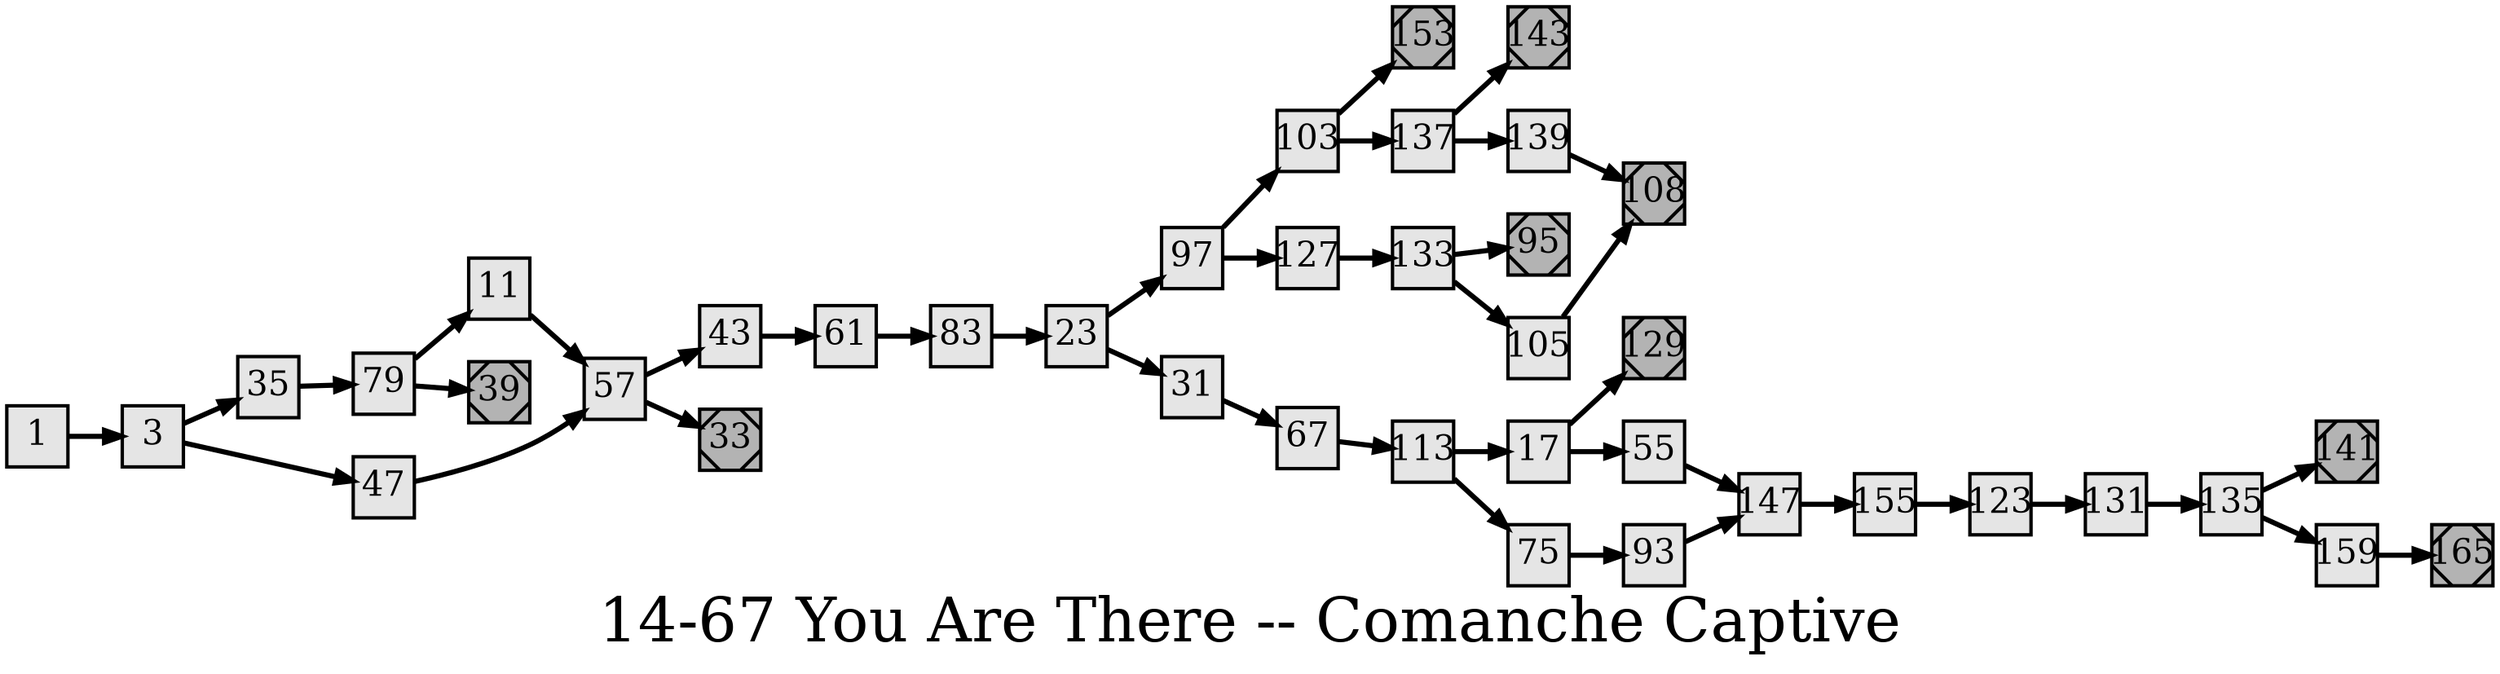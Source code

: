 digraph g{
  graph [ label="14-67 You Are There -- Comanche Captive" rankdir=LR, ordering=out, fontsize=36, nodesep="0.35", ranksep="0.45"];
  node  [shape=rect, penwidth=2, fontsize=20, style=filled, fillcolor=grey90, margin="0,0", labelfloat=true, regular=true, fixedsize=true];
  edge  [labelfloat=true, penwidth=3, fontsize=12];
  // ---;
  // group  : Katz;
  // id     : 14-67;
  // gbid   : 3832;
  // series : You Are There;
  // title  : Comanche Captive;
  // author : Bryce Milligan;
  // credit:;
  // - name : Jeremy Douglass;
  // role : encoder;
  // date : 2017-04-16;
  // render:;
  // - name   : small;
  // styles : gvStyles-small.txt;
  // engine : dot;
  // comment: >;
  
  // ---;
  
  // From | To | Label;
  
  1 -> 3;
  3 -> 35;
  3 -> 47;
  11 -> 57;
  17 -> 129;
  17 -> 55;
  23 -> 97;
  23 -> 31;	// go on to the next page
  31 -> 67;
  33	[ xlabel="E", shape=Msquare, fontsize=20, fillcolor=grey70, xlabel="" ];
  35 -> 79;
  39	[ xlabel="E", shape=Msquare, fontsize=20, fillcolor=grey70, xlabel="" ];
  43 -> 61;
  47 -> 57;
  55 -> 147;
  57 -> 43;
  57 -> 33;
  61 -> 83;
  67 -> 113;
  75 -> 93;
  79 -> 11;
  79 -> 39;
  83 -> 23;
  93 -> 147;
  95	[ xlabel="E", shape=Msquare, fontsize=20, fillcolor=grey70, xlabel="" ];
  97 -> 103;	// go on to the next page
  97 -> 127;
  103 -> 153;
  103 -> 137;
  105 -> 108;	// go on to the next page
  108	[ xlabel="E", shape=Msquare, fontsize=20, fillcolor=grey70, xlabel="" ];
  113 -> 17;
  113 -> 75;
  123 -> 131;
  127 -> 133;
  129	[ xlabel="E", shape=Msquare, fontsize=20, fillcolor=grey70, xlabel="" ];
  131 -> 135;
  133 -> 95;
  133 -> 105;
  135 -> 141;
  135 -> 159;
  137 -> 143;
  137 -> 139;	// go on to the next page
  139 -> 108;
  141	[ xlabel="E", shape=Msquare, fontsize=20, fillcolor=grey70, xlabel="" ];
  143	[ xlabel="E", shape=Msquare, fontsize=20, fillcolor=grey70, xlabel="" ];
  147 -> 155;
  153	[ xlabel="E", shape=Msquare, fontsize=20, fillcolor=grey70, xlabel="" ];
  155 -> 123;
  159 -> 165;
  165	[ xlabel="E", shape=Msquare, fontsize=20, fillcolor=grey70, xlabel="" ];
}

